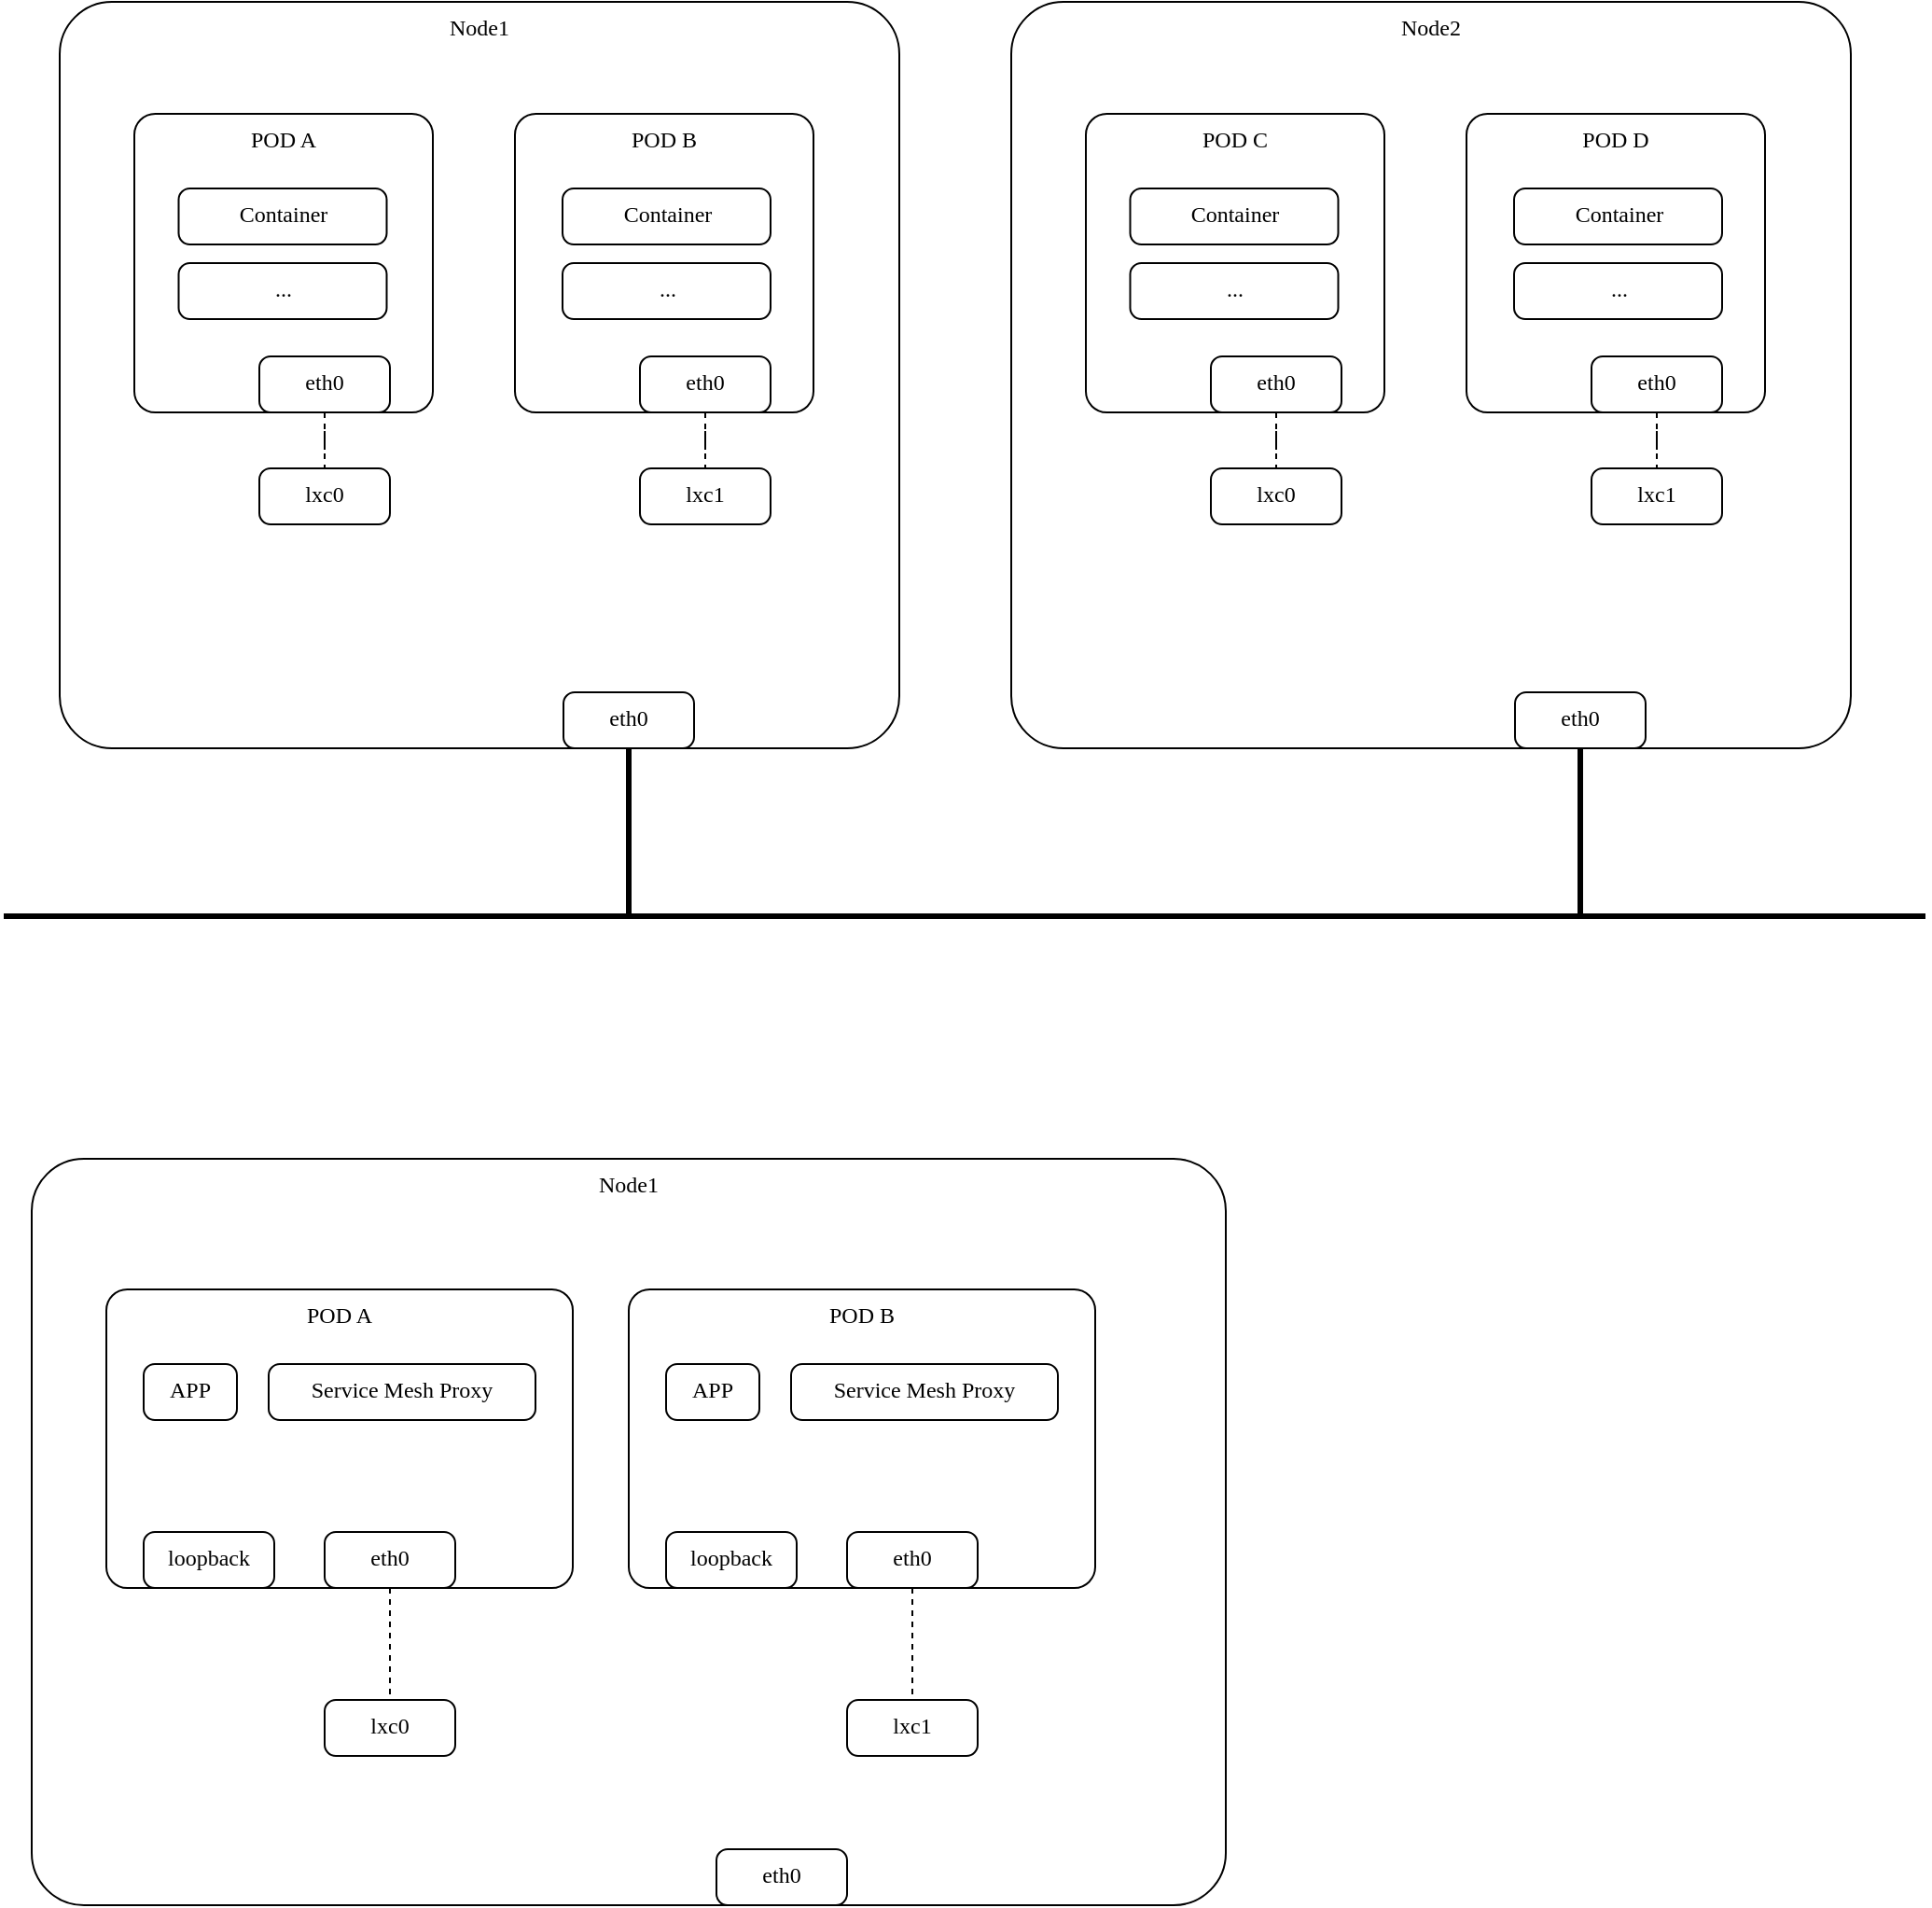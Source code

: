 <mxfile version="21.3.2" type="github">
  <diagram name="第 1 页" id="vNLDc5i9Rt-sk_Q8lJ6u">
    <mxGraphModel dx="952" dy="639" grid="1" gridSize="10" guides="1" tooltips="1" connect="1" arrows="1" fold="1" page="1" pageScale="1" pageWidth="827" pageHeight="1169" math="0" shadow="0">
      <root>
        <mxCell id="0" />
        <mxCell id="1" parent="0" />
        <mxCell id="w4B59_CVPUAiN3qROytd-1" value="&lt;div style=&quot;&quot;&gt;&lt;span style=&quot;font-family: Verdana; background-color: initial;&quot;&gt;Node1&lt;/span&gt;&lt;/div&gt;" style="rounded=1;whiteSpace=wrap;html=1;arcSize=7;align=center;labelPosition=center;verticalLabelPosition=middle;verticalAlign=top;" vertex="1" parent="1">
          <mxGeometry x="160" y="110" width="450" height="400" as="geometry" />
        </mxCell>
        <mxCell id="w4B59_CVPUAiN3qROytd-3" value="&lt;div style=&quot;&quot;&gt;&lt;font face=&quot;Verdana&quot;&gt;POD A&lt;/font&gt;&lt;/div&gt;" style="rounded=1;whiteSpace=wrap;html=1;arcSize=7;align=center;labelPosition=center;verticalLabelPosition=middle;verticalAlign=top;" vertex="1" parent="1">
          <mxGeometry x="200" y="170" width="160" height="160" as="geometry" />
        </mxCell>
        <mxCell id="w4B59_CVPUAiN3qROytd-7" value="&lt;div style=&quot;&quot;&gt;&lt;font face=&quot;Verdana&quot;&gt;POD B&lt;/font&gt;&lt;/div&gt;" style="rounded=1;whiteSpace=wrap;html=1;arcSize=7;align=center;labelPosition=center;verticalLabelPosition=middle;verticalAlign=top;" vertex="1" parent="1">
          <mxGeometry x="404" y="170" width="160" height="160" as="geometry" />
        </mxCell>
        <mxCell id="w4B59_CVPUAiN3qROytd-16" style="edgeStyle=orthogonalEdgeStyle;rounded=0;orthogonalLoop=1;jettySize=auto;html=1;entryX=0.5;entryY=0;entryDx=0;entryDy=0;startArrow=none;startFill=0;endArrow=none;endFill=0;dashed=1;" edge="1" parent="1" source="w4B59_CVPUAiN3qROytd-9" target="w4B59_CVPUAiN3qROytd-14">
          <mxGeometry relative="1" as="geometry" />
        </mxCell>
        <mxCell id="w4B59_CVPUAiN3qROytd-9" value="&lt;div style=&quot;&quot;&gt;&lt;font face=&quot;Verdana&quot;&gt;eth0&lt;/font&gt;&lt;/div&gt;" style="rounded=1;whiteSpace=wrap;html=1;arcSize=20;align=center;labelPosition=center;verticalLabelPosition=middle;verticalAlign=top;" vertex="1" parent="1">
          <mxGeometry x="267" y="300" width="70" height="30" as="geometry" />
        </mxCell>
        <mxCell id="w4B59_CVPUAiN3qROytd-17" style="edgeStyle=orthogonalEdgeStyle;rounded=0;orthogonalLoop=1;jettySize=auto;html=1;entryX=0.5;entryY=0;entryDx=0;entryDy=0;startArrow=none;startFill=0;endArrow=none;endFill=0;dashed=1;" edge="1" parent="1" source="w4B59_CVPUAiN3qROytd-11" target="w4B59_CVPUAiN3qROytd-15">
          <mxGeometry relative="1" as="geometry" />
        </mxCell>
        <mxCell id="w4B59_CVPUAiN3qROytd-11" value="&lt;div style=&quot;&quot;&gt;&lt;font face=&quot;Verdana&quot;&gt;eth0&lt;/font&gt;&lt;/div&gt;" style="rounded=1;whiteSpace=wrap;html=1;arcSize=20;align=center;labelPosition=center;verticalLabelPosition=middle;verticalAlign=top;" vertex="1" parent="1">
          <mxGeometry x="471" y="300" width="70" height="30" as="geometry" />
        </mxCell>
        <mxCell id="w4B59_CVPUAiN3qROytd-13" value="&lt;div style=&quot;&quot;&gt;&lt;font face=&quot;Verdana&quot;&gt;eth0&lt;/font&gt;&lt;/div&gt;" style="rounded=1;whiteSpace=wrap;html=1;arcSize=20;align=center;labelPosition=center;verticalLabelPosition=middle;verticalAlign=top;" vertex="1" parent="1">
          <mxGeometry x="430" y="480" width="70" height="30" as="geometry" />
        </mxCell>
        <mxCell id="w4B59_CVPUAiN3qROytd-14" value="&lt;div style=&quot;&quot;&gt;&lt;font face=&quot;Verdana&quot;&gt;lxc0&lt;/font&gt;&lt;/div&gt;" style="rounded=1;whiteSpace=wrap;html=1;arcSize=20;align=center;labelPosition=center;verticalLabelPosition=middle;verticalAlign=top;" vertex="1" parent="1">
          <mxGeometry x="267" y="360" width="70" height="30" as="geometry" />
        </mxCell>
        <mxCell id="w4B59_CVPUAiN3qROytd-15" value="&lt;div style=&quot;&quot;&gt;&lt;font face=&quot;Verdana&quot;&gt;lxc1&lt;/font&gt;&lt;/div&gt;" style="rounded=1;whiteSpace=wrap;html=1;arcSize=20;align=center;labelPosition=center;verticalLabelPosition=middle;verticalAlign=top;" vertex="1" parent="1">
          <mxGeometry x="471" y="360" width="70" height="30" as="geometry" />
        </mxCell>
        <mxCell id="w4B59_CVPUAiN3qROytd-19" value="&lt;div style=&quot;&quot;&gt;&lt;span style=&quot;font-family: Verdana; background-color: initial;&quot;&gt;Node1&lt;/span&gt;&lt;/div&gt;" style="rounded=1;whiteSpace=wrap;html=1;arcSize=7;align=center;labelPosition=center;verticalLabelPosition=middle;verticalAlign=top;" vertex="1" parent="1">
          <mxGeometry x="145" y="730" width="640" height="400" as="geometry" />
        </mxCell>
        <mxCell id="w4B59_CVPUAiN3qROytd-20" value="&lt;div style=&quot;&quot;&gt;&lt;font face=&quot;Verdana&quot;&gt;POD A&lt;/font&gt;&lt;/div&gt;" style="rounded=1;whiteSpace=wrap;html=1;arcSize=7;align=center;labelPosition=center;verticalLabelPosition=middle;verticalAlign=top;" vertex="1" parent="1">
          <mxGeometry x="185" y="800" width="250" height="160" as="geometry" />
        </mxCell>
        <mxCell id="w4B59_CVPUAiN3qROytd-22" style="edgeStyle=orthogonalEdgeStyle;rounded=0;orthogonalLoop=1;jettySize=auto;html=1;entryX=0.5;entryY=0;entryDx=0;entryDy=0;startArrow=none;startFill=0;endArrow=none;endFill=0;dashed=1;" edge="1" source="w4B59_CVPUAiN3qROytd-23" target="w4B59_CVPUAiN3qROytd-28" parent="1">
          <mxGeometry relative="1" as="geometry" />
        </mxCell>
        <mxCell id="w4B59_CVPUAiN3qROytd-23" value="&lt;div style=&quot;&quot;&gt;&lt;font face=&quot;Verdana&quot;&gt;eth0&lt;/font&gt;&lt;/div&gt;" style="rounded=1;whiteSpace=wrap;html=1;arcSize=20;align=center;labelPosition=center;verticalLabelPosition=middle;verticalAlign=top;" vertex="1" parent="1">
          <mxGeometry x="302" y="930" width="70" height="30" as="geometry" />
        </mxCell>
        <mxCell id="w4B59_CVPUAiN3qROytd-28" value="&lt;div style=&quot;&quot;&gt;&lt;font face=&quot;Verdana&quot;&gt;lxc0&lt;/font&gt;&lt;/div&gt;" style="rounded=1;whiteSpace=wrap;html=1;arcSize=20;align=center;labelPosition=center;verticalLabelPosition=middle;verticalAlign=top;" vertex="1" parent="1">
          <mxGeometry x="302" y="1020" width="70" height="30" as="geometry" />
        </mxCell>
        <mxCell id="w4B59_CVPUAiN3qROytd-32" value="&lt;div style=&quot;&quot;&gt;&lt;font face=&quot;Verdana&quot;&gt;APP&lt;/font&gt;&lt;/div&gt;" style="rounded=1;whiteSpace=wrap;html=1;arcSize=20;align=center;labelPosition=center;verticalLabelPosition=middle;verticalAlign=top;" vertex="1" parent="1">
          <mxGeometry x="205" y="840" width="50" height="30" as="geometry" />
        </mxCell>
        <mxCell id="w4B59_CVPUAiN3qROytd-33" value="&lt;div style=&quot;&quot;&gt;&lt;font face=&quot;Verdana&quot;&gt;Service Mesh Proxy&lt;/font&gt;&lt;/div&gt;" style="rounded=1;whiteSpace=wrap;html=1;arcSize=20;align=center;labelPosition=center;verticalLabelPosition=middle;verticalAlign=top;" vertex="1" parent="1">
          <mxGeometry x="272" y="840" width="143" height="30" as="geometry" />
        </mxCell>
        <mxCell id="w4B59_CVPUAiN3qROytd-34" value="&lt;div style=&quot;&quot;&gt;&lt;font face=&quot;Verdana&quot;&gt;loopback&lt;/font&gt;&lt;/div&gt;" style="rounded=1;whiteSpace=wrap;html=1;arcSize=20;align=center;labelPosition=center;verticalLabelPosition=middle;verticalAlign=top;" vertex="1" parent="1">
          <mxGeometry x="205" y="930" width="70" height="30" as="geometry" />
        </mxCell>
        <mxCell id="w4B59_CVPUAiN3qROytd-35" value="&lt;div style=&quot;&quot;&gt;&lt;font face=&quot;Verdana&quot;&gt;POD B&lt;/font&gt;&lt;/div&gt;" style="rounded=1;whiteSpace=wrap;html=1;arcSize=7;align=center;labelPosition=center;verticalLabelPosition=middle;verticalAlign=top;" vertex="1" parent="1">
          <mxGeometry x="465" y="800" width="250" height="160" as="geometry" />
        </mxCell>
        <mxCell id="w4B59_CVPUAiN3qROytd-36" style="edgeStyle=orthogonalEdgeStyle;rounded=0;orthogonalLoop=1;jettySize=auto;html=1;entryX=0.5;entryY=0;entryDx=0;entryDy=0;startArrow=none;startFill=0;endArrow=none;endFill=0;dashed=1;" edge="1" source="w4B59_CVPUAiN3qROytd-37" target="w4B59_CVPUAiN3qROytd-38" parent="1">
          <mxGeometry relative="1" as="geometry" />
        </mxCell>
        <mxCell id="w4B59_CVPUAiN3qROytd-37" value="&lt;div style=&quot;&quot;&gt;&lt;font face=&quot;Verdana&quot;&gt;eth0&lt;/font&gt;&lt;/div&gt;" style="rounded=1;whiteSpace=wrap;html=1;arcSize=20;align=center;labelPosition=center;verticalLabelPosition=middle;verticalAlign=top;" vertex="1" parent="1">
          <mxGeometry x="582" y="930" width="70" height="30" as="geometry" />
        </mxCell>
        <mxCell id="w4B59_CVPUAiN3qROytd-38" value="&lt;div style=&quot;&quot;&gt;&lt;font face=&quot;Verdana&quot;&gt;lxc1&lt;/font&gt;&lt;/div&gt;" style="rounded=1;whiteSpace=wrap;html=1;arcSize=20;align=center;labelPosition=center;verticalLabelPosition=middle;verticalAlign=top;" vertex="1" parent="1">
          <mxGeometry x="582" y="1020" width="70" height="30" as="geometry" />
        </mxCell>
        <mxCell id="w4B59_CVPUAiN3qROytd-39" value="&lt;div style=&quot;&quot;&gt;&lt;font face=&quot;Verdana&quot;&gt;APP&lt;/font&gt;&lt;/div&gt;" style="rounded=1;whiteSpace=wrap;html=1;arcSize=20;align=center;labelPosition=center;verticalLabelPosition=middle;verticalAlign=top;" vertex="1" parent="1">
          <mxGeometry x="485" y="840" width="50" height="30" as="geometry" />
        </mxCell>
        <mxCell id="w4B59_CVPUAiN3qROytd-40" value="&lt;div style=&quot;&quot;&gt;&lt;font face=&quot;Verdana&quot;&gt;Service Mesh Proxy&lt;/font&gt;&lt;/div&gt;" style="rounded=1;whiteSpace=wrap;html=1;arcSize=20;align=center;labelPosition=center;verticalLabelPosition=middle;verticalAlign=top;" vertex="1" parent="1">
          <mxGeometry x="552" y="840" width="143" height="30" as="geometry" />
        </mxCell>
        <mxCell id="w4B59_CVPUAiN3qROytd-41" value="&lt;div style=&quot;&quot;&gt;&lt;font face=&quot;Verdana&quot;&gt;loopback&lt;/font&gt;&lt;/div&gt;" style="rounded=1;whiteSpace=wrap;html=1;arcSize=20;align=center;labelPosition=center;verticalLabelPosition=middle;verticalAlign=top;" vertex="1" parent="1">
          <mxGeometry x="485" y="930" width="70" height="30" as="geometry" />
        </mxCell>
        <mxCell id="w4B59_CVPUAiN3qROytd-42" value="&lt;div style=&quot;&quot;&gt;&lt;font face=&quot;Verdana&quot;&gt;eth0&lt;/font&gt;&lt;/div&gt;" style="rounded=1;whiteSpace=wrap;html=1;arcSize=20;align=center;labelPosition=center;verticalLabelPosition=middle;verticalAlign=top;" vertex="1" parent="1">
          <mxGeometry x="512" y="1100" width="70" height="30" as="geometry" />
        </mxCell>
        <mxCell id="w4B59_CVPUAiN3qROytd-43" value="&lt;font face=&quot;Verdana&quot;&gt;Container&lt;/font&gt;" style="rounded=1;whiteSpace=wrap;html=1;arcSize=20;align=center;labelPosition=center;verticalLabelPosition=middle;verticalAlign=top;" vertex="1" parent="1">
          <mxGeometry x="223.75" y="210" width="111.5" height="30" as="geometry" />
        </mxCell>
        <mxCell id="w4B59_CVPUAiN3qROytd-44" value="&lt;font face=&quot;Verdana&quot;&gt;...&lt;/font&gt;" style="rounded=1;whiteSpace=wrap;html=1;arcSize=20;align=center;labelPosition=center;verticalLabelPosition=middle;verticalAlign=top;" vertex="1" parent="1">
          <mxGeometry x="223.75" y="250" width="111.5" height="30" as="geometry" />
        </mxCell>
        <mxCell id="w4B59_CVPUAiN3qROytd-45" value="&lt;font face=&quot;Verdana&quot;&gt;Container&lt;/font&gt;" style="rounded=1;whiteSpace=wrap;html=1;arcSize=20;align=center;labelPosition=center;verticalLabelPosition=middle;verticalAlign=top;" vertex="1" parent="1">
          <mxGeometry x="429.5" y="210" width="111.5" height="30" as="geometry" />
        </mxCell>
        <mxCell id="w4B59_CVPUAiN3qROytd-46" value="&lt;font face=&quot;Verdana&quot;&gt;...&lt;/font&gt;" style="rounded=1;whiteSpace=wrap;html=1;arcSize=20;align=center;labelPosition=center;verticalLabelPosition=middle;verticalAlign=top;" vertex="1" parent="1">
          <mxGeometry x="429.5" y="250" width="111.5" height="30" as="geometry" />
        </mxCell>
        <mxCell id="w4B59_CVPUAiN3qROytd-47" value="&lt;div style=&quot;&quot;&gt;&lt;span style=&quot;font-family: Verdana; background-color: initial;&quot;&gt;Node2&lt;/span&gt;&lt;/div&gt;" style="rounded=1;whiteSpace=wrap;html=1;arcSize=7;align=center;labelPosition=center;verticalLabelPosition=middle;verticalAlign=top;" vertex="1" parent="1">
          <mxGeometry x="670" y="110" width="450" height="400" as="geometry" />
        </mxCell>
        <mxCell id="w4B59_CVPUAiN3qROytd-48" value="&lt;div style=&quot;&quot;&gt;&lt;font face=&quot;Verdana&quot;&gt;POD C&lt;/font&gt;&lt;/div&gt;" style="rounded=1;whiteSpace=wrap;html=1;arcSize=7;align=center;labelPosition=center;verticalLabelPosition=middle;verticalAlign=top;" vertex="1" parent="1">
          <mxGeometry x="710" y="170" width="160" height="160" as="geometry" />
        </mxCell>
        <mxCell id="w4B59_CVPUAiN3qROytd-49" value="&lt;div style=&quot;&quot;&gt;&lt;font face=&quot;Verdana&quot;&gt;POD D&lt;/font&gt;&lt;/div&gt;" style="rounded=1;whiteSpace=wrap;html=1;arcSize=7;align=center;labelPosition=center;verticalLabelPosition=middle;verticalAlign=top;" vertex="1" parent="1">
          <mxGeometry x="914" y="170" width="160" height="160" as="geometry" />
        </mxCell>
        <mxCell id="w4B59_CVPUAiN3qROytd-50" style="edgeStyle=orthogonalEdgeStyle;rounded=0;orthogonalLoop=1;jettySize=auto;html=1;entryX=0.5;entryY=0;entryDx=0;entryDy=0;startArrow=none;startFill=0;endArrow=none;endFill=0;dashed=1;" edge="1" source="w4B59_CVPUAiN3qROytd-51" target="w4B59_CVPUAiN3qROytd-55" parent="1">
          <mxGeometry relative="1" as="geometry" />
        </mxCell>
        <mxCell id="w4B59_CVPUAiN3qROytd-51" value="&lt;div style=&quot;&quot;&gt;&lt;font face=&quot;Verdana&quot;&gt;eth0&lt;/font&gt;&lt;/div&gt;" style="rounded=1;whiteSpace=wrap;html=1;arcSize=20;align=center;labelPosition=center;verticalLabelPosition=middle;verticalAlign=top;" vertex="1" parent="1">
          <mxGeometry x="777" y="300" width="70" height="30" as="geometry" />
        </mxCell>
        <mxCell id="w4B59_CVPUAiN3qROytd-52" style="edgeStyle=orthogonalEdgeStyle;rounded=0;orthogonalLoop=1;jettySize=auto;html=1;entryX=0.5;entryY=0;entryDx=0;entryDy=0;startArrow=none;startFill=0;endArrow=none;endFill=0;dashed=1;" edge="1" source="w4B59_CVPUAiN3qROytd-53" target="w4B59_CVPUAiN3qROytd-56" parent="1">
          <mxGeometry relative="1" as="geometry" />
        </mxCell>
        <mxCell id="w4B59_CVPUAiN3qROytd-53" value="&lt;div style=&quot;&quot;&gt;&lt;font face=&quot;Verdana&quot;&gt;eth0&lt;/font&gt;&lt;/div&gt;" style="rounded=1;whiteSpace=wrap;html=1;arcSize=20;align=center;labelPosition=center;verticalLabelPosition=middle;verticalAlign=top;" vertex="1" parent="1">
          <mxGeometry x="981" y="300" width="70" height="30" as="geometry" />
        </mxCell>
        <mxCell id="w4B59_CVPUAiN3qROytd-54" value="&lt;div style=&quot;&quot;&gt;&lt;font face=&quot;Verdana&quot;&gt;eth0&lt;/font&gt;&lt;/div&gt;" style="rounded=1;whiteSpace=wrap;html=1;arcSize=20;align=center;labelPosition=center;verticalLabelPosition=middle;verticalAlign=top;" vertex="1" parent="1">
          <mxGeometry x="940" y="480" width="70" height="30" as="geometry" />
        </mxCell>
        <mxCell id="w4B59_CVPUAiN3qROytd-55" value="&lt;div style=&quot;&quot;&gt;&lt;font face=&quot;Verdana&quot;&gt;lxc0&lt;/font&gt;&lt;/div&gt;" style="rounded=1;whiteSpace=wrap;html=1;arcSize=20;align=center;labelPosition=center;verticalLabelPosition=middle;verticalAlign=top;" vertex="1" parent="1">
          <mxGeometry x="777" y="360" width="70" height="30" as="geometry" />
        </mxCell>
        <mxCell id="w4B59_CVPUAiN3qROytd-56" value="&lt;div style=&quot;&quot;&gt;&lt;font face=&quot;Verdana&quot;&gt;lxc1&lt;/font&gt;&lt;/div&gt;" style="rounded=1;whiteSpace=wrap;html=1;arcSize=20;align=center;labelPosition=center;verticalLabelPosition=middle;verticalAlign=top;" vertex="1" parent="1">
          <mxGeometry x="981" y="360" width="70" height="30" as="geometry" />
        </mxCell>
        <mxCell id="w4B59_CVPUAiN3qROytd-57" value="&lt;font face=&quot;Verdana&quot;&gt;Container&lt;/font&gt;" style="rounded=1;whiteSpace=wrap;html=1;arcSize=20;align=center;labelPosition=center;verticalLabelPosition=middle;verticalAlign=top;" vertex="1" parent="1">
          <mxGeometry x="733.75" y="210" width="111.5" height="30" as="geometry" />
        </mxCell>
        <mxCell id="w4B59_CVPUAiN3qROytd-58" value="&lt;font face=&quot;Verdana&quot;&gt;...&lt;/font&gt;" style="rounded=1;whiteSpace=wrap;html=1;arcSize=20;align=center;labelPosition=center;verticalLabelPosition=middle;verticalAlign=top;" vertex="1" parent="1">
          <mxGeometry x="733.75" y="250" width="111.5" height="30" as="geometry" />
        </mxCell>
        <mxCell id="w4B59_CVPUAiN3qROytd-59" value="&lt;font face=&quot;Verdana&quot;&gt;Container&lt;/font&gt;" style="rounded=1;whiteSpace=wrap;html=1;arcSize=20;align=center;labelPosition=center;verticalLabelPosition=middle;verticalAlign=top;" vertex="1" parent="1">
          <mxGeometry x="939.5" y="210" width="111.5" height="30" as="geometry" />
        </mxCell>
        <mxCell id="w4B59_CVPUAiN3qROytd-60" value="&lt;font face=&quot;Verdana&quot;&gt;...&lt;/font&gt;" style="rounded=1;whiteSpace=wrap;html=1;arcSize=20;align=center;labelPosition=center;verticalLabelPosition=middle;verticalAlign=top;" vertex="1" parent="1">
          <mxGeometry x="939.5" y="250" width="111.5" height="30" as="geometry" />
        </mxCell>
        <mxCell id="w4B59_CVPUAiN3qROytd-61" value="" style="endArrow=none;html=1;rounded=0;entryX=0.5;entryY=1;entryDx=0;entryDy=0;strokeWidth=3;" edge="1" parent="1" target="w4B59_CVPUAiN3qROytd-13">
          <mxGeometry width="50" height="50" relative="1" as="geometry">
            <mxPoint x="465" y="600" as="sourcePoint" />
            <mxPoint x="464" y="540" as="targetPoint" />
          </mxGeometry>
        </mxCell>
        <mxCell id="w4B59_CVPUAiN3qROytd-64" value="" style="endArrow=none;html=1;rounded=0;entryX=0.5;entryY=1;entryDx=0;entryDy=0;strokeWidth=3;" edge="1" parent="1" target="w4B59_CVPUAiN3qROytd-54">
          <mxGeometry width="50" height="50" relative="1" as="geometry">
            <mxPoint x="975" y="600" as="sourcePoint" />
            <mxPoint x="930" y="550" as="targetPoint" />
          </mxGeometry>
        </mxCell>
        <mxCell id="w4B59_CVPUAiN3qROytd-65" value="" style="endArrow=none;html=1;rounded=0;strokeWidth=3;" edge="1" parent="1">
          <mxGeometry width="50" height="50" relative="1" as="geometry">
            <mxPoint x="130" y="600" as="sourcePoint" />
            <mxPoint x="1160" y="600" as="targetPoint" />
          </mxGeometry>
        </mxCell>
      </root>
    </mxGraphModel>
  </diagram>
</mxfile>
